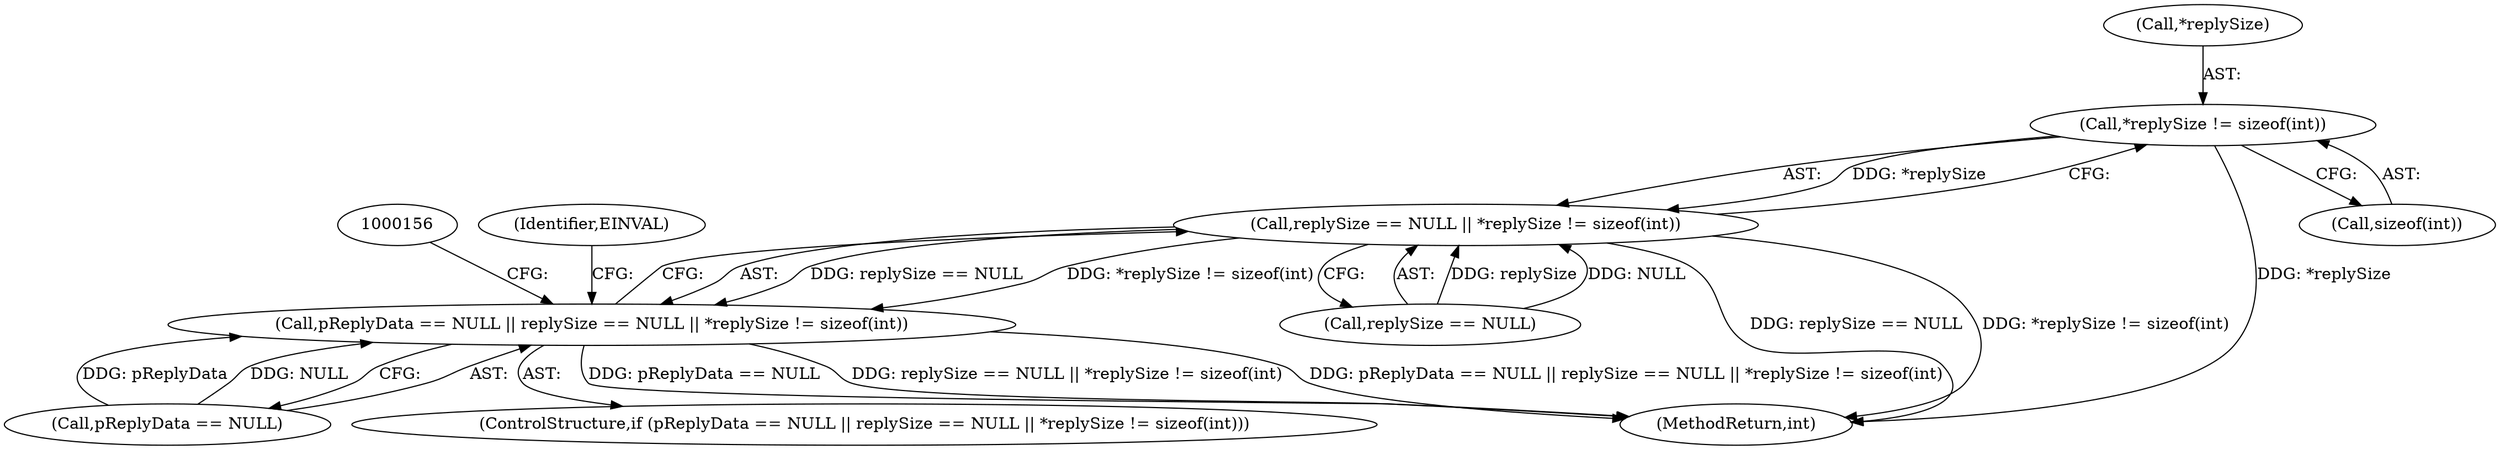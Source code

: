 digraph "0_Android_aeea52da00d210587fb3ed895de3d5f2e0264c88_11@API" {
"1000144" [label="(Call,*replySize != sizeof(int))"];
"1000140" [label="(Call,replySize == NULL || *replySize != sizeof(int))"];
"1000136" [label="(Call,pReplyData == NULL || replySize == NULL || *replySize != sizeof(int))"];
"1000135" [label="(ControlStructure,if (pReplyData == NULL || replySize == NULL || *replySize != sizeof(int)))"];
"1000141" [label="(Call,replySize == NULL)"];
"1000152" [label="(Identifier,EINVAL)"];
"1001028" [label="(MethodReturn,int)"];
"1000145" [label="(Call,*replySize)"];
"1000136" [label="(Call,pReplyData == NULL || replySize == NULL || *replySize != sizeof(int))"];
"1000140" [label="(Call,replySize == NULL || *replySize != sizeof(int))"];
"1000144" [label="(Call,*replySize != sizeof(int))"];
"1000147" [label="(Call,sizeof(int))"];
"1000137" [label="(Call,pReplyData == NULL)"];
"1000144" -> "1000140"  [label="AST: "];
"1000144" -> "1000147"  [label="CFG: "];
"1000145" -> "1000144"  [label="AST: "];
"1000147" -> "1000144"  [label="AST: "];
"1000140" -> "1000144"  [label="CFG: "];
"1000144" -> "1001028"  [label="DDG: *replySize"];
"1000144" -> "1000140"  [label="DDG: *replySize"];
"1000140" -> "1000136"  [label="AST: "];
"1000140" -> "1000141"  [label="CFG: "];
"1000141" -> "1000140"  [label="AST: "];
"1000136" -> "1000140"  [label="CFG: "];
"1000140" -> "1001028"  [label="DDG: replySize == NULL"];
"1000140" -> "1001028"  [label="DDG: *replySize != sizeof(int)"];
"1000140" -> "1000136"  [label="DDG: replySize == NULL"];
"1000140" -> "1000136"  [label="DDG: *replySize != sizeof(int)"];
"1000141" -> "1000140"  [label="DDG: replySize"];
"1000141" -> "1000140"  [label="DDG: NULL"];
"1000136" -> "1000135"  [label="AST: "];
"1000136" -> "1000137"  [label="CFG: "];
"1000137" -> "1000136"  [label="AST: "];
"1000152" -> "1000136"  [label="CFG: "];
"1000156" -> "1000136"  [label="CFG: "];
"1000136" -> "1001028"  [label="DDG: replySize == NULL || *replySize != sizeof(int)"];
"1000136" -> "1001028"  [label="DDG: pReplyData == NULL || replySize == NULL || *replySize != sizeof(int)"];
"1000136" -> "1001028"  [label="DDG: pReplyData == NULL"];
"1000137" -> "1000136"  [label="DDG: pReplyData"];
"1000137" -> "1000136"  [label="DDG: NULL"];
}
